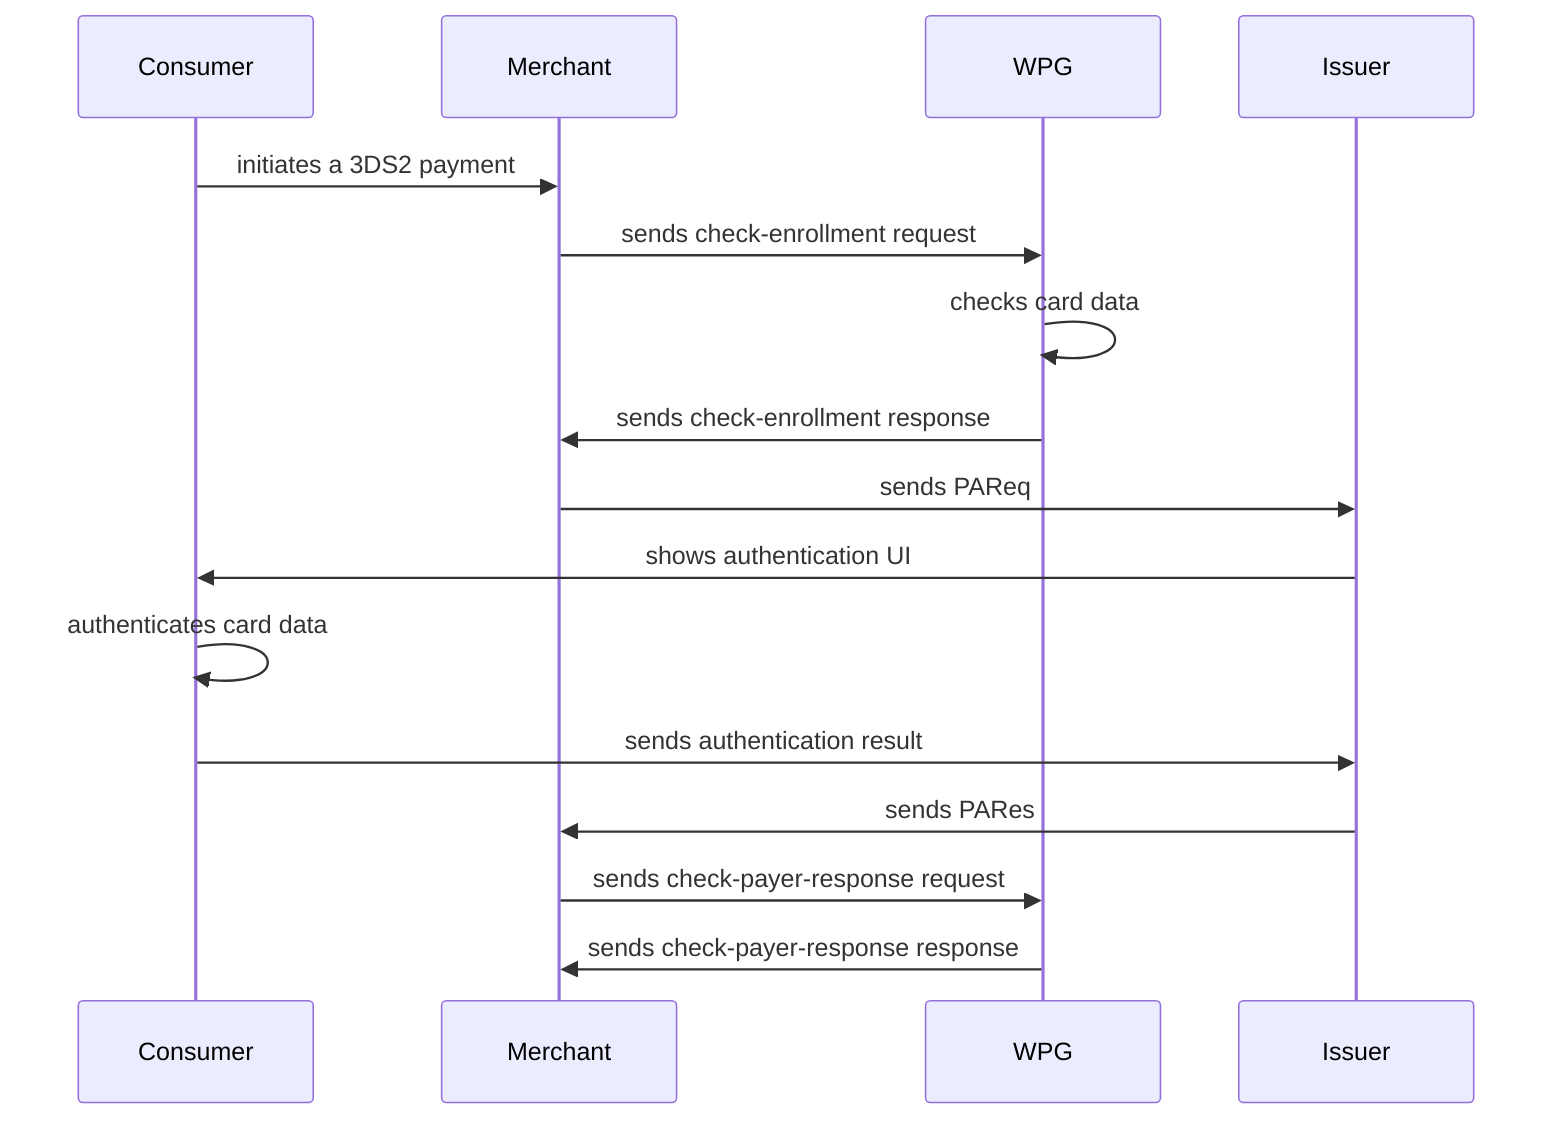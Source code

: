 sequenceDiagram

    participant Consumer

    participant Merchant

    participant WPG

    participant Issuer

Consumer->>Merchant: initiates a 3DS2 payment

Merchant->>WPG: sends check-enrollment request

WPG->>WPG: checks card data

WPG->>Merchant: sends check-enrollment response

Merchant->>Issuer: sends PAReq

Issuer->>Consumer: shows authentication UI

Consumer->>Consumer: authenticates card data

Consumer->>Issuer: sends authentication result

Issuer->>Merchant: sends PARes

Merchant->>WPG: sends check-payer-response request

WPG->>Merchant: sends check-payer-response response